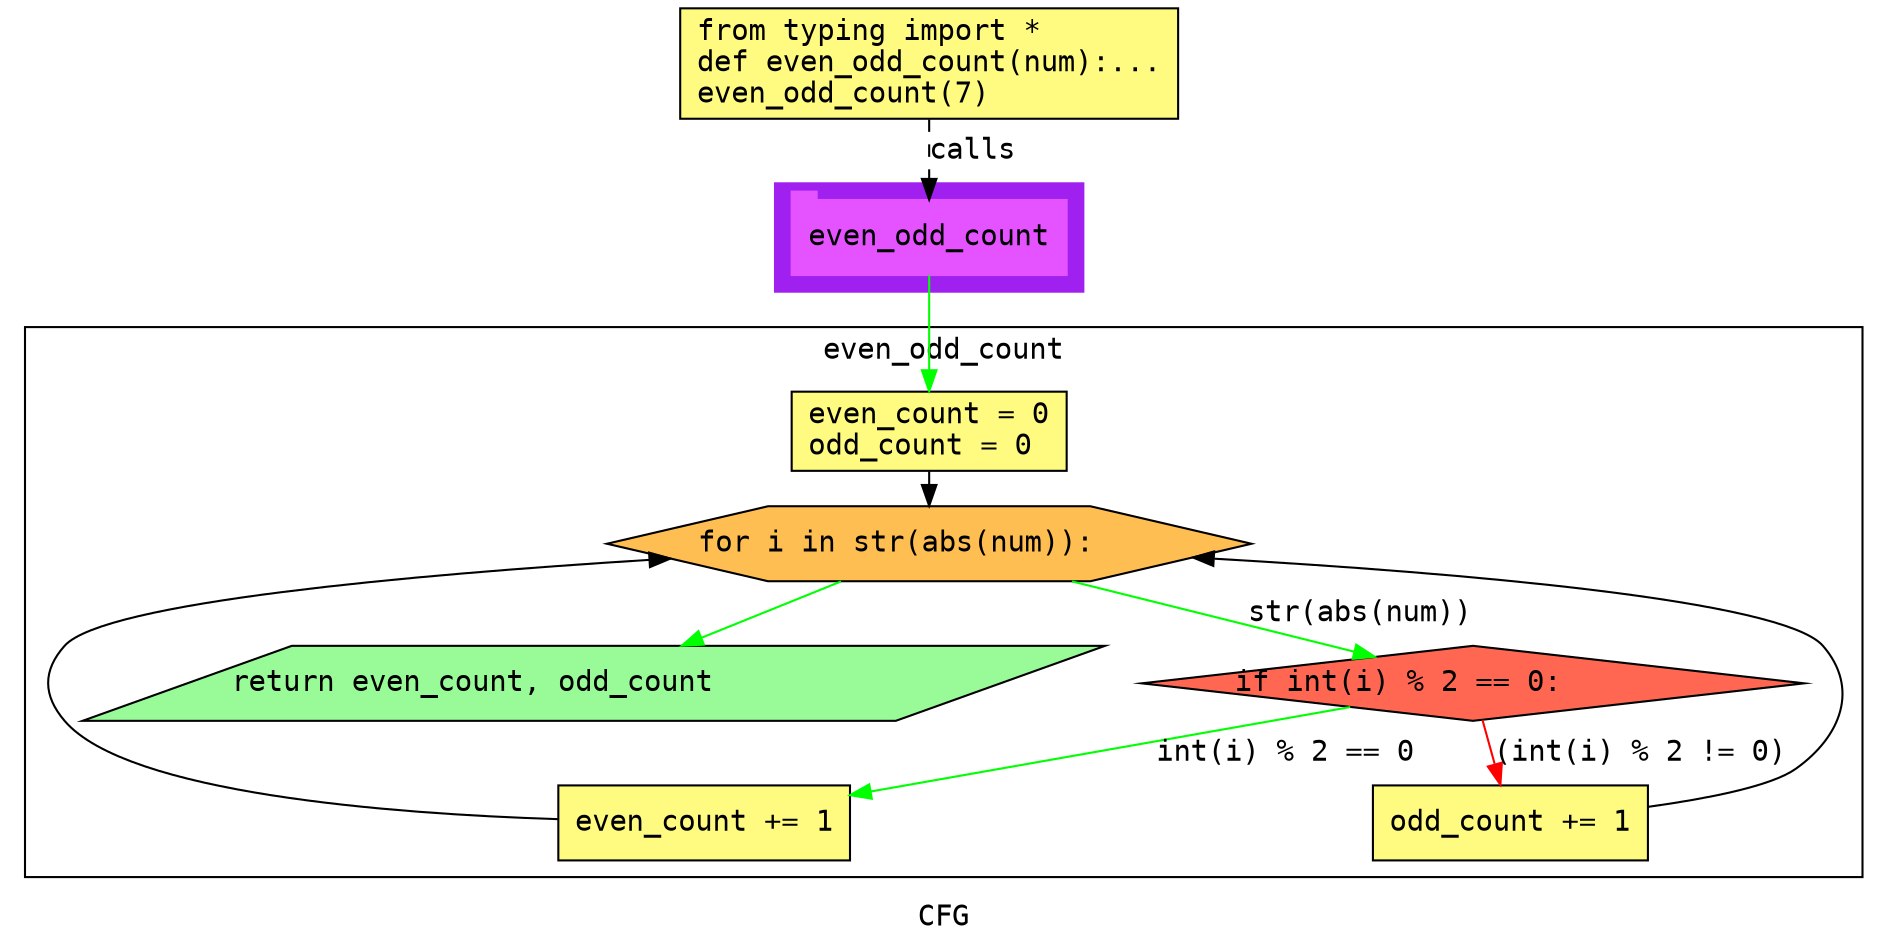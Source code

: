 digraph cluster54CFG {
	graph [bb="0,0,880,448",
		compound=True,
		fontname="DejaVu Sans Mono",
		label=CFG,
		lheight=0.21,
		lp="440,11.5",
		lwidth=0.35,
		pack=False,
		rankdir=TB,
		ranksep=0.02
	];
	node [fontname="DejaVu Sans Mono",
		label="\N"
	];
	edge [fontname="DejaVu Sans Mono"];
	subgraph cluster_1 {
		graph [bb="356,312,504,364",
			color=purple,
			compound=true,
			fontname="DejaVu Sans Mono",
			label="",
			rankdir=TB,
			ranksep=0.02,
			shape=tab,
			style=filled
		];
		node [fontname="DejaVu Sans Mono"];
		edge [fontname="DejaVu Sans Mono"];
		15	[color="#E552FF",
			height=0.5,
			label=even_odd_count,
			linenum="[12]",
			pos="430,338",
			shape=tab,
			style=filled,
			width=1.8333];
	}
	subgraph cluster2even_odd_count {
		graph [bb="8,31,872,295",
			compound=True,
			fontname="DejaVu Sans Mono",
			label=even_odd_count,
			lheight=0.21,
			lp="440,283.5",
			lwidth=1.61,
			pack=False,
			rankdir=TB,
			ranksep=0.02
		];
		node [fontname="DejaVu Sans Mono"];
		edge [fontname="DejaVu Sans Mono"];
		subgraph cluster_4 {
			graph [color=purple,
				compound=true,
				fontname="DejaVu Sans Mono",
				label="",
				rankdir=TB,
				ranksep=0.02,
				shape=tab,
				style=filled
			];
			node [fontname="DejaVu Sans Mono"];
			edge [fontname="DejaVu Sans Mono"];
		}
		subgraph cluster_7 {
			graph [color=purple,
				compound=true,
				fontname="DejaVu Sans Mono",
				label="",
				rankdir=TB,
				ranksep=0.02,
				shape=tab,
				style=filled
			];
			node [fontname="DejaVu Sans Mono"];
			edge [fontname="DejaVu Sans Mono"];
		}
		3	[fillcolor="#FFFB81",
			height=0.52778,
			label="even_count = 0\lodd_count = 0\l",
			linenum="[3, 4]",
			pos="430,245",
			shape=rectangle,
			style="filled,solid",
			width=1.8333];
		4	[fillcolor="#FFBE52",
			height=0.5,
			label="for i in str(abs(num)):\l",
			linenum="[5]",
			pos="430,191",
			shape=hexagon,
			style="filled,solid",
			width=4.2945];
		3 -> 4	[color=black,
			pos="e,430,209.22 430,225.81 430,223.71 430,221.53 430,219.33"];
		7	[fillcolor="#FF6752",
			height=0.5,
			label="if int(i) % 2 == 0:\l",
			linenum="[6]",
			pos="685,124",
			shape=diamond,
			style="filled,solid",
			width=4.4171];
		4 -> 7	[color=green,
			label="str(abs(num))",
			lp="634,157.5",
			pos="e,638.55,136.84 497,172.92 537.91,162.49 589.63,149.31 628.47,139.41"];
		8	[fillcolor="#98fb98",
			height=0.5,
			label="return even_count, odd_count\l",
			linenum="[10]",
			pos="272,124",
			shape=parallelogram,
			style="filled,solid",
			width=6.5647];
		4 -> 8	[color=green,
			pos="e,313.51,142.08 388.49,172.92 368.43,164.67 344.17,154.69 323,145.98"];
		10	[fillcolor="#FFFB81",
			height=0.5,
			label="even_count += 1\l",
			linenum="[7]",
			pos="325,57",
			shape=rectangle,
			style="filled,solid",
			width=1.9444];
		7 -> 10	[color=green,
			label="int(i) % 2 == 0",
			lp="599,90.5",
			pos="e,395.2,70.675 626.76,112.48 566.66,101.63 472.48,84.628 405.32,72.503"];
		12	[fillcolor="#FFFB81",
			height=0.5,
			label="odd_count += 1\l",
			linenum="[9]",
			pos="703,57",
			shape=rectangle,
			style="filled,solid",
			width=1.8333];
		7 -> 12	[color=red,
			label="(int(i) % 2 != 0)",
			lp="765.5,90.5",
			pos="e,698.19,75.363 689.64,106.26 691.4,99.892 693.46,92.458 695.42,85.359"];
		10 -> 4	[color=black,
			pos="e,307.22,183.5 254.74,59.197 176.03,62.2 55.671,72.341 27,106 16.625,118.18 16.376,130.04 27,142 44.977,162.25 186.64,175.48 296.99,\
182.83"];
		12 -> 4	[color=black,
			pos="e,555.67,184.23 769.01,64.701 798.11,68.722 828.33,74.695 840,83 861.88,98.567 870.59,121.72 853,142 834.18,163.7 682.21,176.75 \
565.76,183.65"];
	}
	1	[fillcolor="#FFFB81",
		height=0.73611,
		label="from typing import *\ldef even_odd_count(num):...\leven_odd_count(7)\l",
		linenum="[1]",
		pos="430,421.5",
		shape=rectangle,
		style="filled,solid",
		width=3.3194];
	1 -> 15	[label=calls,
		lp="451,379.5",
		pos="e,430,356.13 430,394.71 430,385.66 430,375.47 430,366.3",
		style=dashed];
	15 -> 3	[color=green,
		pos="e,430,264.29 430,319.88 430,307.12 430,289.4 430,274.52"];
}
